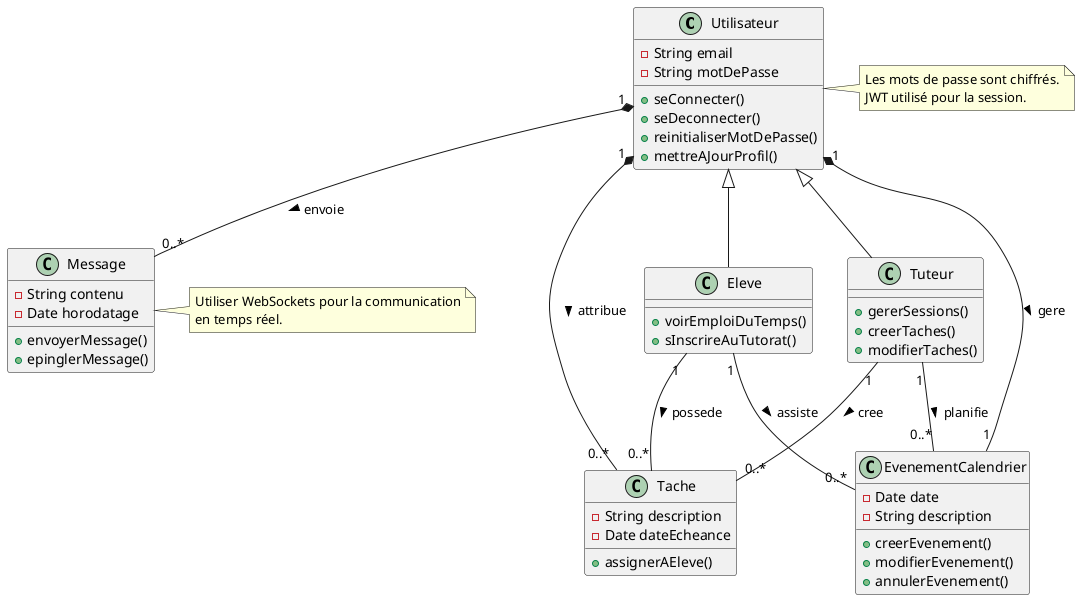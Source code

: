 @startuml
' Définition des classes
class Utilisateur {
    -String email
    -String motDePasse
    +seConnecter()
    +seDeconnecter()
    +reinitialiserMotDePasse()
    +mettreAJourProfil()
}

class Eleve extends Utilisateur {
    +voirEmploiDuTemps()
    +sInscrireAuTutorat()
}

class Tuteur extends Utilisateur {
    +gererSessions()
    +creerTaches()
    +modifierTaches()
}

class Tache {
    -String description
    -Date dateEcheance
    +assignerAEleve()
}

class Message {
    -String contenu
    -Date horodatage
    +envoyerMessage()
    +epinglerMessage()
}

class EvenementCalendrier {
    -Date date
    -String description
    +creerEvenement()
    +modifierEvenement()
    +annulerEvenement()
}

' Relations
Utilisateur "1" *-- "0..*" Message : envoie >
Utilisateur "1" *-- "0..*" Tache : attribue >
Utilisateur "1" *-- "1" EvenementCalendrier : gere >
Eleve "1" -- "0..*" Tache : possede >
Tuteur "1" -- "0..*" Tache : cree >
Eleve "1" -- "0..*" EvenementCalendrier : assiste >
Tuteur "1" -- "0..*" EvenementCalendrier : planifie >

' Note sur la sécurité et la gestion des messages
note right of Message
    Utiliser WebSockets pour la communication
    en temps réel.
end note

note right of Utilisateur
    Les mots de passe sont chiffrés.
    JWT utilisé pour la session.
end note

@enduml
